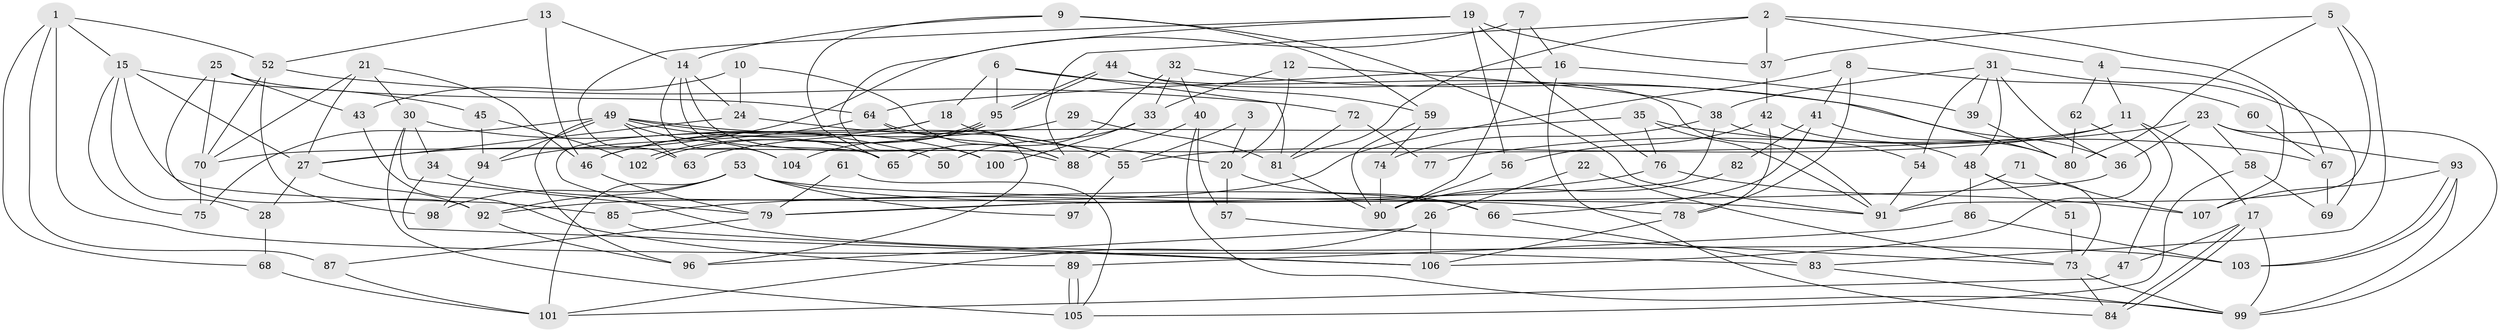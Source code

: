 // Generated by graph-tools (version 1.1) at 2025/14/03/09/25 04:14:50]
// undirected, 107 vertices, 214 edges
graph export_dot {
graph [start="1"]
  node [color=gray90,style=filled];
  1;
  2;
  3;
  4;
  5;
  6;
  7;
  8;
  9;
  10;
  11;
  12;
  13;
  14;
  15;
  16;
  17;
  18;
  19;
  20;
  21;
  22;
  23;
  24;
  25;
  26;
  27;
  28;
  29;
  30;
  31;
  32;
  33;
  34;
  35;
  36;
  37;
  38;
  39;
  40;
  41;
  42;
  43;
  44;
  45;
  46;
  47;
  48;
  49;
  50;
  51;
  52;
  53;
  54;
  55;
  56;
  57;
  58;
  59;
  60;
  61;
  62;
  63;
  64;
  65;
  66;
  67;
  68;
  69;
  70;
  71;
  72;
  73;
  74;
  75;
  76;
  77;
  78;
  79;
  80;
  81;
  82;
  83;
  84;
  85;
  86;
  87;
  88;
  89;
  90;
  91;
  92;
  93;
  94;
  95;
  96;
  97;
  98;
  99;
  100;
  101;
  102;
  103;
  104;
  105;
  106;
  107;
  1 -- 87;
  1 -- 15;
  1 -- 52;
  1 -- 68;
  1 -- 83;
  2 -- 4;
  2 -- 37;
  2 -- 67;
  2 -- 81;
  2 -- 88;
  3 -- 20;
  3 -- 55;
  4 -- 11;
  4 -- 62;
  4 -- 107;
  5 -- 83;
  5 -- 80;
  5 -- 37;
  5 -- 91;
  6 -- 95;
  6 -- 81;
  6 -- 18;
  6 -- 36;
  7 -- 27;
  7 -- 16;
  7 -- 90;
  8 -- 78;
  8 -- 92;
  8 -- 41;
  8 -- 60;
  9 -- 65;
  9 -- 91;
  9 -- 14;
  9 -- 59;
  10 -- 88;
  10 -- 43;
  10 -- 24;
  11 -- 70;
  11 -- 17;
  11 -- 47;
  11 -- 55;
  12 -- 20;
  12 -- 33;
  12 -- 38;
  13 -- 14;
  13 -- 52;
  13 -- 46;
  14 -- 24;
  14 -- 65;
  14 -- 88;
  14 -- 104;
  15 -- 27;
  15 -- 85;
  15 -- 28;
  15 -- 45;
  15 -- 75;
  16 -- 64;
  16 -- 84;
  16 -- 39;
  17 -- 99;
  17 -- 84;
  17 -- 84;
  17 -- 47;
  18 -- 20;
  18 -- 46;
  18 -- 103;
  19 -- 56;
  19 -- 63;
  19 -- 37;
  19 -- 76;
  19 -- 100;
  20 -- 66;
  20 -- 57;
  21 -- 27;
  21 -- 46;
  21 -- 30;
  21 -- 70;
  22 -- 73;
  22 -- 26;
  23 -- 93;
  23 -- 36;
  23 -- 58;
  23 -- 77;
  23 -- 99;
  24 -- 55;
  24 -- 27;
  25 -- 92;
  25 -- 70;
  25 -- 43;
  25 -- 64;
  26 -- 101;
  26 -- 96;
  26 -- 106;
  27 -- 92;
  27 -- 28;
  28 -- 68;
  29 -- 46;
  29 -- 81;
  30 -- 79;
  30 -- 34;
  30 -- 50;
  30 -- 105;
  31 -- 38;
  31 -- 54;
  31 -- 36;
  31 -- 39;
  31 -- 48;
  31 -- 69;
  32 -- 65;
  32 -- 40;
  32 -- 33;
  32 -- 80;
  33 -- 100;
  33 -- 50;
  34 -- 66;
  34 -- 106;
  35 -- 67;
  35 -- 91;
  35 -- 63;
  35 -- 76;
  36 -- 79;
  37 -- 42;
  38 -- 79;
  38 -- 54;
  38 -- 74;
  39 -- 80;
  40 -- 99;
  40 -- 88;
  40 -- 57;
  41 -- 80;
  41 -- 66;
  41 -- 82;
  42 -- 78;
  42 -- 48;
  42 -- 56;
  43 -- 89;
  44 -- 95;
  44 -- 95;
  44 -- 59;
  44 -- 91;
  45 -- 94;
  45 -- 102;
  46 -- 79;
  47 -- 101;
  48 -- 51;
  48 -- 73;
  48 -- 86;
  49 -- 104;
  49 -- 75;
  49 -- 55;
  49 -- 63;
  49 -- 65;
  49 -- 94;
  49 -- 96;
  49 -- 100;
  51 -- 73;
  52 -- 98;
  52 -- 70;
  52 -- 72;
  53 -- 91;
  53 -- 101;
  53 -- 78;
  53 -- 92;
  53 -- 97;
  53 -- 98;
  54 -- 91;
  55 -- 97;
  56 -- 90;
  57 -- 73;
  58 -- 105;
  58 -- 69;
  59 -- 90;
  59 -- 74;
  60 -- 67;
  61 -- 105;
  61 -- 79;
  62 -- 80;
  62 -- 106;
  64 -- 88;
  64 -- 94;
  64 -- 96;
  66 -- 83;
  67 -- 69;
  68 -- 101;
  70 -- 75;
  71 -- 91;
  71 -- 107;
  72 -- 81;
  72 -- 77;
  73 -- 99;
  73 -- 84;
  74 -- 90;
  76 -- 85;
  76 -- 107;
  78 -- 106;
  79 -- 87;
  81 -- 90;
  82 -- 90;
  83 -- 99;
  85 -- 106;
  86 -- 103;
  86 -- 89;
  87 -- 101;
  89 -- 105;
  89 -- 105;
  92 -- 96;
  93 -- 107;
  93 -- 103;
  93 -- 103;
  93 -- 99;
  94 -- 98;
  95 -- 102;
  95 -- 102;
  95 -- 104;
}
